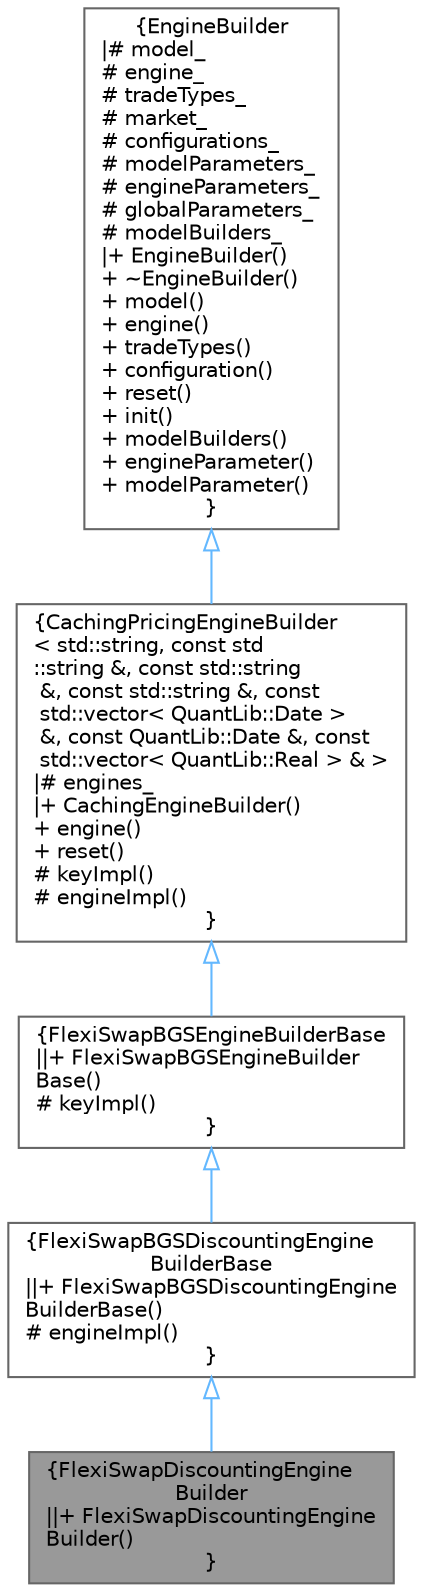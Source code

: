 digraph "FlexiSwapDiscountingEngineBuilder"
{
 // INTERACTIVE_SVG=YES
 // LATEX_PDF_SIZE
  bgcolor="transparent";
  edge [fontname=Helvetica,fontsize=10,labelfontname=Helvetica,labelfontsize=10];
  node [fontname=Helvetica,fontsize=10,shape=box,height=0.2,width=0.4];
  Node1 [label="{FlexiSwapDiscountingEngine\lBuilder\n||+ FlexiSwapDiscountingEngine\lBuilder()\l}",height=0.2,width=0.4,color="gray40", fillcolor="grey60", style="filled", fontcolor="black",tooltip="Flexi Swap Discounting Engine Builder."];
  Node2 -> Node1 [dir="back",color="steelblue1",style="solid",arrowtail="onormal"];
  Node2 [label="{FlexiSwapBGSDiscountingEngine\lBuilderBase\n||+ FlexiSwapBGSDiscountingEngine\lBuilderBase()\l# engineImpl()\l}",height=0.2,width=0.4,color="gray40", fillcolor="white", style="filled",URL="$classore_1_1data_1_1_flexi_swap_b_g_s_discounting_engine_builder_base.html",tooltip="Flexi Swap / BGS Discounting Engine Builder."];
  Node3 -> Node2 [dir="back",color="steelblue1",style="solid",arrowtail="onormal"];
  Node3 [label="{FlexiSwapBGSEngineBuilderBase\n||+ FlexiSwapBGSEngineBuilder\lBase()\l# keyImpl()\l}",height=0.2,width=0.4,color="gray40", fillcolor="white", style="filled",URL="$classore_1_1data_1_1_flexi_swap_b_g_s_engine_builder_base.html",tooltip="Flexi Swap / BGS Engine Builder Base Class (id2 is used for BGS only)"];
  Node4 -> Node3 [dir="back",color="steelblue1",style="solid",arrowtail="onormal"];
  Node4 [label="{CachingPricingEngineBuilder\l\< std::string, const std\l::string &, const std::string\l &, const std::string &, const\l std::vector\< QuantLib::Date \>\l &, const QuantLib::Date &, const\l std::vector\< QuantLib::Real \> & \>\n|# engines_\l|+ CachingEngineBuilder()\l+ engine()\l+ reset()\l# keyImpl()\l# engineImpl()\l}",height=0.2,width=0.4,color="gray40", fillcolor="white", style="filled",URL="$classore_1_1data_1_1_caching_engine_builder.html",tooltip="Abstract template EngineBuilder class that can cache engines and coupon pricers."];
  Node5 -> Node4 [dir="back",color="steelblue1",style="solid",arrowtail="onormal"];
  Node5 [label="{EngineBuilder\n|# model_\l# engine_\l# tradeTypes_\l# market_\l# configurations_\l# modelParameters_\l# engineParameters_\l# globalParameters_\l# modelBuilders_\l|+ EngineBuilder()\l+ ~EngineBuilder()\l+ model()\l+ engine()\l+ tradeTypes()\l+ configuration()\l+ reset()\l+ init()\l+ modelBuilders()\l+ engineParameter()\l+ modelParameter()\l}",height=0.2,width=0.4,color="gray40", fillcolor="white", style="filled",URL="$classore_1_1data_1_1_engine_builder.html",tooltip="Base PricingEngine Builder class for a specific model and engine."];
}
